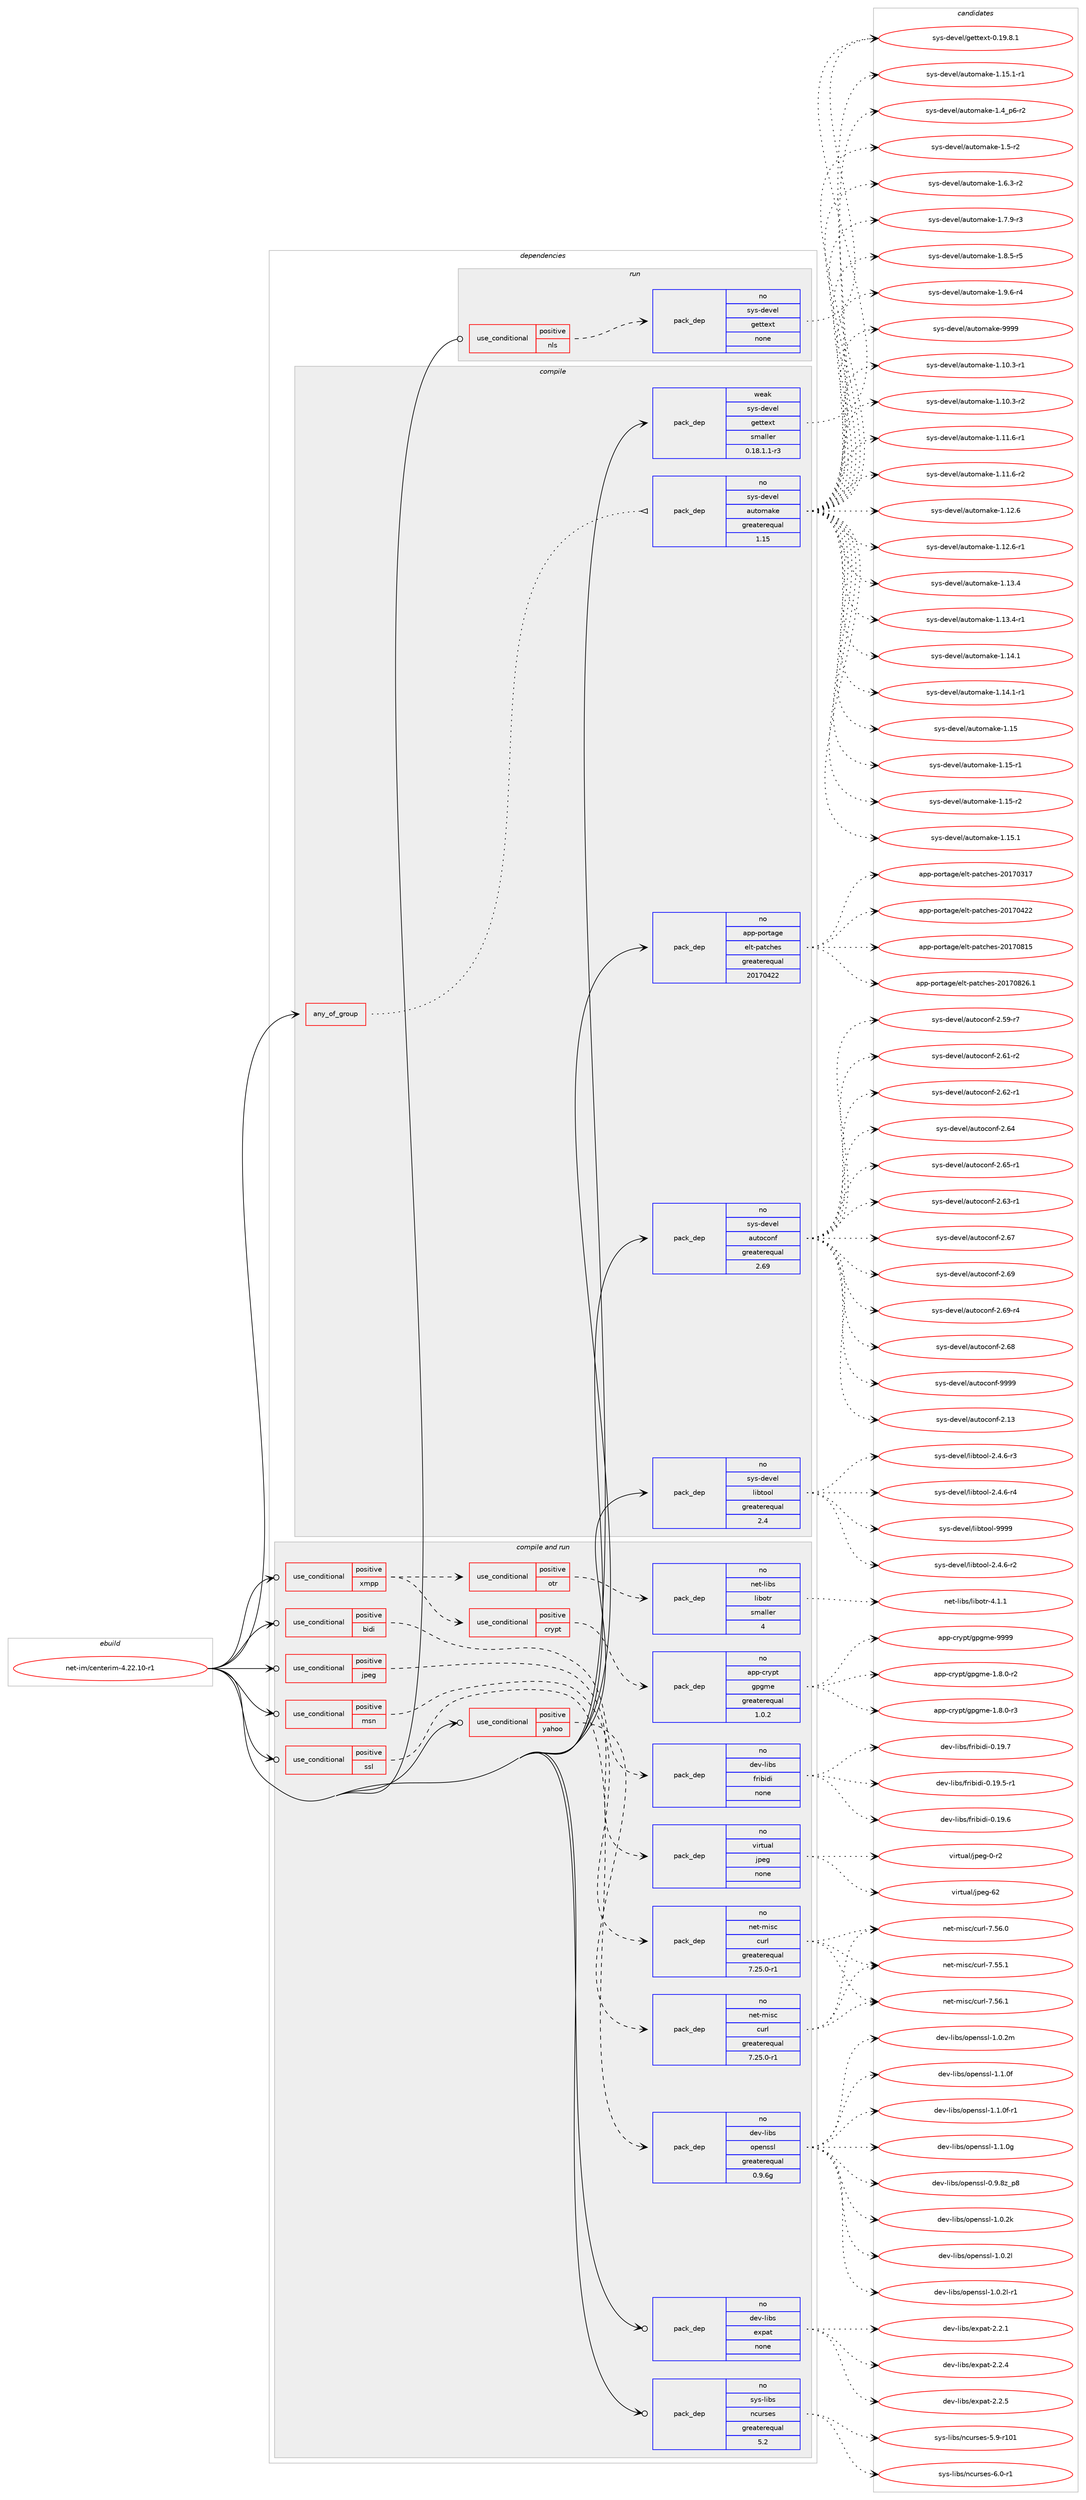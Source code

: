 digraph prolog {

# *************
# Graph options
# *************

newrank=true;
concentrate=true;
compound=true;
graph [rankdir=LR,fontname=Helvetica,fontsize=10,ranksep=1.5];#, ranksep=2.5, nodesep=0.2];
edge  [arrowhead=vee];
node  [fontname=Helvetica,fontsize=10];

# **********
# The ebuild
# **********

subgraph cluster_leftcol {
color=gray;
rank=same;
label=<<i>ebuild</i>>;
id [label="net-im/centerim-4.22.10-r1", color=red, width=4, href="../net-im/centerim-4.22.10-r1.svg"];
}

# ****************
# The dependencies
# ****************

subgraph cluster_midcol {
color=gray;
label=<<i>dependencies</i>>;
subgraph cluster_compile {
fillcolor="#eeeeee";
style=filled;
label=<<i>compile</i>>;
subgraph any6639 {
dependency411624 [label=<<TABLE BORDER="0" CELLBORDER="1" CELLSPACING="0" CELLPADDING="4"><TR><TD CELLPADDING="10">any_of_group</TD></TR></TABLE>>, shape=none, color=red];subgraph pack302916 {
dependency411625 [label=<<TABLE BORDER="0" CELLBORDER="1" CELLSPACING="0" CELLPADDING="4" WIDTH="220"><TR><TD ROWSPAN="6" CELLPADDING="30">pack_dep</TD></TR><TR><TD WIDTH="110">no</TD></TR><TR><TD>sys-devel</TD></TR><TR><TD>automake</TD></TR><TR><TD>greaterequal</TD></TR><TR><TD>1.15</TD></TR></TABLE>>, shape=none, color=blue];
}
dependency411624:e -> dependency411625:w [weight=20,style="dotted",arrowhead="oinv"];
}
id:e -> dependency411624:w [weight=20,style="solid",arrowhead="vee"];
subgraph pack302917 {
dependency411626 [label=<<TABLE BORDER="0" CELLBORDER="1" CELLSPACING="0" CELLPADDING="4" WIDTH="220"><TR><TD ROWSPAN="6" CELLPADDING="30">pack_dep</TD></TR><TR><TD WIDTH="110">no</TD></TR><TR><TD>app-portage</TD></TR><TR><TD>elt-patches</TD></TR><TR><TD>greaterequal</TD></TR><TR><TD>20170422</TD></TR></TABLE>>, shape=none, color=blue];
}
id:e -> dependency411626:w [weight=20,style="solid",arrowhead="vee"];
subgraph pack302918 {
dependency411627 [label=<<TABLE BORDER="0" CELLBORDER="1" CELLSPACING="0" CELLPADDING="4" WIDTH="220"><TR><TD ROWSPAN="6" CELLPADDING="30">pack_dep</TD></TR><TR><TD WIDTH="110">no</TD></TR><TR><TD>sys-devel</TD></TR><TR><TD>autoconf</TD></TR><TR><TD>greaterequal</TD></TR><TR><TD>2.69</TD></TR></TABLE>>, shape=none, color=blue];
}
id:e -> dependency411627:w [weight=20,style="solid",arrowhead="vee"];
subgraph pack302919 {
dependency411628 [label=<<TABLE BORDER="0" CELLBORDER="1" CELLSPACING="0" CELLPADDING="4" WIDTH="220"><TR><TD ROWSPAN="6" CELLPADDING="30">pack_dep</TD></TR><TR><TD WIDTH="110">no</TD></TR><TR><TD>sys-devel</TD></TR><TR><TD>libtool</TD></TR><TR><TD>greaterequal</TD></TR><TR><TD>2.4</TD></TR></TABLE>>, shape=none, color=blue];
}
id:e -> dependency411628:w [weight=20,style="solid",arrowhead="vee"];
subgraph pack302920 {
dependency411629 [label=<<TABLE BORDER="0" CELLBORDER="1" CELLSPACING="0" CELLPADDING="4" WIDTH="220"><TR><TD ROWSPAN="6" CELLPADDING="30">pack_dep</TD></TR><TR><TD WIDTH="110">weak</TD></TR><TR><TD>sys-devel</TD></TR><TR><TD>gettext</TD></TR><TR><TD>smaller</TD></TR><TR><TD>0.18.1.1-r3</TD></TR></TABLE>>, shape=none, color=blue];
}
id:e -> dependency411629:w [weight=20,style="solid",arrowhead="vee"];
}
subgraph cluster_compileandrun {
fillcolor="#eeeeee";
style=filled;
label=<<i>compile and run</i>>;
subgraph cond101881 {
dependency411630 [label=<<TABLE BORDER="0" CELLBORDER="1" CELLSPACING="0" CELLPADDING="4"><TR><TD ROWSPAN="3" CELLPADDING="10">use_conditional</TD></TR><TR><TD>positive</TD></TR><TR><TD>bidi</TD></TR></TABLE>>, shape=none, color=red];
subgraph pack302921 {
dependency411631 [label=<<TABLE BORDER="0" CELLBORDER="1" CELLSPACING="0" CELLPADDING="4" WIDTH="220"><TR><TD ROWSPAN="6" CELLPADDING="30">pack_dep</TD></TR><TR><TD WIDTH="110">no</TD></TR><TR><TD>dev-libs</TD></TR><TR><TD>fribidi</TD></TR><TR><TD>none</TD></TR><TR><TD></TD></TR></TABLE>>, shape=none, color=blue];
}
dependency411630:e -> dependency411631:w [weight=20,style="dashed",arrowhead="vee"];
}
id:e -> dependency411630:w [weight=20,style="solid",arrowhead="odotvee"];
subgraph cond101882 {
dependency411632 [label=<<TABLE BORDER="0" CELLBORDER="1" CELLSPACING="0" CELLPADDING="4"><TR><TD ROWSPAN="3" CELLPADDING="10">use_conditional</TD></TR><TR><TD>positive</TD></TR><TR><TD>jpeg</TD></TR></TABLE>>, shape=none, color=red];
subgraph pack302922 {
dependency411633 [label=<<TABLE BORDER="0" CELLBORDER="1" CELLSPACING="0" CELLPADDING="4" WIDTH="220"><TR><TD ROWSPAN="6" CELLPADDING="30">pack_dep</TD></TR><TR><TD WIDTH="110">no</TD></TR><TR><TD>virtual</TD></TR><TR><TD>jpeg</TD></TR><TR><TD>none</TD></TR><TR><TD></TD></TR></TABLE>>, shape=none, color=blue];
}
dependency411632:e -> dependency411633:w [weight=20,style="dashed",arrowhead="vee"];
}
id:e -> dependency411632:w [weight=20,style="solid",arrowhead="odotvee"];
subgraph cond101883 {
dependency411634 [label=<<TABLE BORDER="0" CELLBORDER="1" CELLSPACING="0" CELLPADDING="4"><TR><TD ROWSPAN="3" CELLPADDING="10">use_conditional</TD></TR><TR><TD>positive</TD></TR><TR><TD>msn</TD></TR></TABLE>>, shape=none, color=red];
subgraph pack302923 {
dependency411635 [label=<<TABLE BORDER="0" CELLBORDER="1" CELLSPACING="0" CELLPADDING="4" WIDTH="220"><TR><TD ROWSPAN="6" CELLPADDING="30">pack_dep</TD></TR><TR><TD WIDTH="110">no</TD></TR><TR><TD>net-misc</TD></TR><TR><TD>curl</TD></TR><TR><TD>greaterequal</TD></TR><TR><TD>7.25.0-r1</TD></TR></TABLE>>, shape=none, color=blue];
}
dependency411634:e -> dependency411635:w [weight=20,style="dashed",arrowhead="vee"];
}
id:e -> dependency411634:w [weight=20,style="solid",arrowhead="odotvee"];
subgraph cond101884 {
dependency411636 [label=<<TABLE BORDER="0" CELLBORDER="1" CELLSPACING="0" CELLPADDING="4"><TR><TD ROWSPAN="3" CELLPADDING="10">use_conditional</TD></TR><TR><TD>positive</TD></TR><TR><TD>ssl</TD></TR></TABLE>>, shape=none, color=red];
subgraph pack302924 {
dependency411637 [label=<<TABLE BORDER="0" CELLBORDER="1" CELLSPACING="0" CELLPADDING="4" WIDTH="220"><TR><TD ROWSPAN="6" CELLPADDING="30">pack_dep</TD></TR><TR><TD WIDTH="110">no</TD></TR><TR><TD>dev-libs</TD></TR><TR><TD>openssl</TD></TR><TR><TD>greaterequal</TD></TR><TR><TD>0.9.6g</TD></TR></TABLE>>, shape=none, color=blue];
}
dependency411636:e -> dependency411637:w [weight=20,style="dashed",arrowhead="vee"];
}
id:e -> dependency411636:w [weight=20,style="solid",arrowhead="odotvee"];
subgraph cond101885 {
dependency411638 [label=<<TABLE BORDER="0" CELLBORDER="1" CELLSPACING="0" CELLPADDING="4"><TR><TD ROWSPAN="3" CELLPADDING="10">use_conditional</TD></TR><TR><TD>positive</TD></TR><TR><TD>xmpp</TD></TR></TABLE>>, shape=none, color=red];
subgraph cond101886 {
dependency411639 [label=<<TABLE BORDER="0" CELLBORDER="1" CELLSPACING="0" CELLPADDING="4"><TR><TD ROWSPAN="3" CELLPADDING="10">use_conditional</TD></TR><TR><TD>positive</TD></TR><TR><TD>otr</TD></TR></TABLE>>, shape=none, color=red];
subgraph pack302925 {
dependency411640 [label=<<TABLE BORDER="0" CELLBORDER="1" CELLSPACING="0" CELLPADDING="4" WIDTH="220"><TR><TD ROWSPAN="6" CELLPADDING="30">pack_dep</TD></TR><TR><TD WIDTH="110">no</TD></TR><TR><TD>net-libs</TD></TR><TR><TD>libotr</TD></TR><TR><TD>smaller</TD></TR><TR><TD>4</TD></TR></TABLE>>, shape=none, color=blue];
}
dependency411639:e -> dependency411640:w [weight=20,style="dashed",arrowhead="vee"];
}
dependency411638:e -> dependency411639:w [weight=20,style="dashed",arrowhead="vee"];
subgraph cond101887 {
dependency411641 [label=<<TABLE BORDER="0" CELLBORDER="1" CELLSPACING="0" CELLPADDING="4"><TR><TD ROWSPAN="3" CELLPADDING="10">use_conditional</TD></TR><TR><TD>positive</TD></TR><TR><TD>crypt</TD></TR></TABLE>>, shape=none, color=red];
subgraph pack302926 {
dependency411642 [label=<<TABLE BORDER="0" CELLBORDER="1" CELLSPACING="0" CELLPADDING="4" WIDTH="220"><TR><TD ROWSPAN="6" CELLPADDING="30">pack_dep</TD></TR><TR><TD WIDTH="110">no</TD></TR><TR><TD>app-crypt</TD></TR><TR><TD>gpgme</TD></TR><TR><TD>greaterequal</TD></TR><TR><TD>1.0.2</TD></TR></TABLE>>, shape=none, color=blue];
}
dependency411641:e -> dependency411642:w [weight=20,style="dashed",arrowhead="vee"];
}
dependency411638:e -> dependency411641:w [weight=20,style="dashed",arrowhead="vee"];
}
id:e -> dependency411638:w [weight=20,style="solid",arrowhead="odotvee"];
subgraph cond101888 {
dependency411643 [label=<<TABLE BORDER="0" CELLBORDER="1" CELLSPACING="0" CELLPADDING="4"><TR><TD ROWSPAN="3" CELLPADDING="10">use_conditional</TD></TR><TR><TD>positive</TD></TR><TR><TD>yahoo</TD></TR></TABLE>>, shape=none, color=red];
subgraph pack302927 {
dependency411644 [label=<<TABLE BORDER="0" CELLBORDER="1" CELLSPACING="0" CELLPADDING="4" WIDTH="220"><TR><TD ROWSPAN="6" CELLPADDING="30">pack_dep</TD></TR><TR><TD WIDTH="110">no</TD></TR><TR><TD>net-misc</TD></TR><TR><TD>curl</TD></TR><TR><TD>greaterequal</TD></TR><TR><TD>7.25.0-r1</TD></TR></TABLE>>, shape=none, color=blue];
}
dependency411643:e -> dependency411644:w [weight=20,style="dashed",arrowhead="vee"];
}
id:e -> dependency411643:w [weight=20,style="solid",arrowhead="odotvee"];
subgraph pack302928 {
dependency411645 [label=<<TABLE BORDER="0" CELLBORDER="1" CELLSPACING="0" CELLPADDING="4" WIDTH="220"><TR><TD ROWSPAN="6" CELLPADDING="30">pack_dep</TD></TR><TR><TD WIDTH="110">no</TD></TR><TR><TD>dev-libs</TD></TR><TR><TD>expat</TD></TR><TR><TD>none</TD></TR><TR><TD></TD></TR></TABLE>>, shape=none, color=blue];
}
id:e -> dependency411645:w [weight=20,style="solid",arrowhead="odotvee"];
subgraph pack302929 {
dependency411646 [label=<<TABLE BORDER="0" CELLBORDER="1" CELLSPACING="0" CELLPADDING="4" WIDTH="220"><TR><TD ROWSPAN="6" CELLPADDING="30">pack_dep</TD></TR><TR><TD WIDTH="110">no</TD></TR><TR><TD>sys-libs</TD></TR><TR><TD>ncurses</TD></TR><TR><TD>greaterequal</TD></TR><TR><TD>5.2</TD></TR></TABLE>>, shape=none, color=blue];
}
id:e -> dependency411646:w [weight=20,style="solid",arrowhead="odotvee"];
}
subgraph cluster_run {
fillcolor="#eeeeee";
style=filled;
label=<<i>run</i>>;
subgraph cond101889 {
dependency411647 [label=<<TABLE BORDER="0" CELLBORDER="1" CELLSPACING="0" CELLPADDING="4"><TR><TD ROWSPAN="3" CELLPADDING="10">use_conditional</TD></TR><TR><TD>positive</TD></TR><TR><TD>nls</TD></TR></TABLE>>, shape=none, color=red];
subgraph pack302930 {
dependency411648 [label=<<TABLE BORDER="0" CELLBORDER="1" CELLSPACING="0" CELLPADDING="4" WIDTH="220"><TR><TD ROWSPAN="6" CELLPADDING="30">pack_dep</TD></TR><TR><TD WIDTH="110">no</TD></TR><TR><TD>sys-devel</TD></TR><TR><TD>gettext</TD></TR><TR><TD>none</TD></TR><TR><TD></TD></TR></TABLE>>, shape=none, color=blue];
}
dependency411647:e -> dependency411648:w [weight=20,style="dashed",arrowhead="vee"];
}
id:e -> dependency411647:w [weight=20,style="solid",arrowhead="odot"];
}
}

# **************
# The candidates
# **************

subgraph cluster_choices {
rank=same;
color=gray;
label=<<i>candidates</i>>;

subgraph choice302916 {
color=black;
nodesep=1;
choice11512111545100101118101108479711711611110997107101454946494846514511449 [label="sys-devel/automake-1.10.3-r1", color=red, width=4,href="../sys-devel/automake-1.10.3-r1.svg"];
choice11512111545100101118101108479711711611110997107101454946494846514511450 [label="sys-devel/automake-1.10.3-r2", color=red, width=4,href="../sys-devel/automake-1.10.3-r2.svg"];
choice11512111545100101118101108479711711611110997107101454946494946544511449 [label="sys-devel/automake-1.11.6-r1", color=red, width=4,href="../sys-devel/automake-1.11.6-r1.svg"];
choice11512111545100101118101108479711711611110997107101454946494946544511450 [label="sys-devel/automake-1.11.6-r2", color=red, width=4,href="../sys-devel/automake-1.11.6-r2.svg"];
choice1151211154510010111810110847971171161111099710710145494649504654 [label="sys-devel/automake-1.12.6", color=red, width=4,href="../sys-devel/automake-1.12.6.svg"];
choice11512111545100101118101108479711711611110997107101454946495046544511449 [label="sys-devel/automake-1.12.6-r1", color=red, width=4,href="../sys-devel/automake-1.12.6-r1.svg"];
choice1151211154510010111810110847971171161111099710710145494649514652 [label="sys-devel/automake-1.13.4", color=red, width=4,href="../sys-devel/automake-1.13.4.svg"];
choice11512111545100101118101108479711711611110997107101454946495146524511449 [label="sys-devel/automake-1.13.4-r1", color=red, width=4,href="../sys-devel/automake-1.13.4-r1.svg"];
choice1151211154510010111810110847971171161111099710710145494649524649 [label="sys-devel/automake-1.14.1", color=red, width=4,href="../sys-devel/automake-1.14.1.svg"];
choice11512111545100101118101108479711711611110997107101454946495246494511449 [label="sys-devel/automake-1.14.1-r1", color=red, width=4,href="../sys-devel/automake-1.14.1-r1.svg"];
choice115121115451001011181011084797117116111109971071014549464953 [label="sys-devel/automake-1.15", color=red, width=4,href="../sys-devel/automake-1.15.svg"];
choice1151211154510010111810110847971171161111099710710145494649534511449 [label="sys-devel/automake-1.15-r1", color=red, width=4,href="../sys-devel/automake-1.15-r1.svg"];
choice1151211154510010111810110847971171161111099710710145494649534511450 [label="sys-devel/automake-1.15-r2", color=red, width=4,href="../sys-devel/automake-1.15-r2.svg"];
choice1151211154510010111810110847971171161111099710710145494649534649 [label="sys-devel/automake-1.15.1", color=red, width=4,href="../sys-devel/automake-1.15.1.svg"];
choice11512111545100101118101108479711711611110997107101454946495346494511449 [label="sys-devel/automake-1.15.1-r1", color=red, width=4,href="../sys-devel/automake-1.15.1-r1.svg"];
choice115121115451001011181011084797117116111109971071014549465295112544511450 [label="sys-devel/automake-1.4_p6-r2", color=red, width=4,href="../sys-devel/automake-1.4_p6-r2.svg"];
choice11512111545100101118101108479711711611110997107101454946534511450 [label="sys-devel/automake-1.5-r2", color=red, width=4,href="../sys-devel/automake-1.5-r2.svg"];
choice115121115451001011181011084797117116111109971071014549465446514511450 [label="sys-devel/automake-1.6.3-r2", color=red, width=4,href="../sys-devel/automake-1.6.3-r2.svg"];
choice115121115451001011181011084797117116111109971071014549465546574511451 [label="sys-devel/automake-1.7.9-r3", color=red, width=4,href="../sys-devel/automake-1.7.9-r3.svg"];
choice115121115451001011181011084797117116111109971071014549465646534511453 [label="sys-devel/automake-1.8.5-r5", color=red, width=4,href="../sys-devel/automake-1.8.5-r5.svg"];
choice115121115451001011181011084797117116111109971071014549465746544511452 [label="sys-devel/automake-1.9.6-r4", color=red, width=4,href="../sys-devel/automake-1.9.6-r4.svg"];
choice115121115451001011181011084797117116111109971071014557575757 [label="sys-devel/automake-9999", color=red, width=4,href="../sys-devel/automake-9999.svg"];
dependency411625:e -> choice11512111545100101118101108479711711611110997107101454946494846514511449:w [style=dotted,weight="100"];
dependency411625:e -> choice11512111545100101118101108479711711611110997107101454946494846514511450:w [style=dotted,weight="100"];
dependency411625:e -> choice11512111545100101118101108479711711611110997107101454946494946544511449:w [style=dotted,weight="100"];
dependency411625:e -> choice11512111545100101118101108479711711611110997107101454946494946544511450:w [style=dotted,weight="100"];
dependency411625:e -> choice1151211154510010111810110847971171161111099710710145494649504654:w [style=dotted,weight="100"];
dependency411625:e -> choice11512111545100101118101108479711711611110997107101454946495046544511449:w [style=dotted,weight="100"];
dependency411625:e -> choice1151211154510010111810110847971171161111099710710145494649514652:w [style=dotted,weight="100"];
dependency411625:e -> choice11512111545100101118101108479711711611110997107101454946495146524511449:w [style=dotted,weight="100"];
dependency411625:e -> choice1151211154510010111810110847971171161111099710710145494649524649:w [style=dotted,weight="100"];
dependency411625:e -> choice11512111545100101118101108479711711611110997107101454946495246494511449:w [style=dotted,weight="100"];
dependency411625:e -> choice115121115451001011181011084797117116111109971071014549464953:w [style=dotted,weight="100"];
dependency411625:e -> choice1151211154510010111810110847971171161111099710710145494649534511449:w [style=dotted,weight="100"];
dependency411625:e -> choice1151211154510010111810110847971171161111099710710145494649534511450:w [style=dotted,weight="100"];
dependency411625:e -> choice1151211154510010111810110847971171161111099710710145494649534649:w [style=dotted,weight="100"];
dependency411625:e -> choice11512111545100101118101108479711711611110997107101454946495346494511449:w [style=dotted,weight="100"];
dependency411625:e -> choice115121115451001011181011084797117116111109971071014549465295112544511450:w [style=dotted,weight="100"];
dependency411625:e -> choice11512111545100101118101108479711711611110997107101454946534511450:w [style=dotted,weight="100"];
dependency411625:e -> choice115121115451001011181011084797117116111109971071014549465446514511450:w [style=dotted,weight="100"];
dependency411625:e -> choice115121115451001011181011084797117116111109971071014549465546574511451:w [style=dotted,weight="100"];
dependency411625:e -> choice115121115451001011181011084797117116111109971071014549465646534511453:w [style=dotted,weight="100"];
dependency411625:e -> choice115121115451001011181011084797117116111109971071014549465746544511452:w [style=dotted,weight="100"];
dependency411625:e -> choice115121115451001011181011084797117116111109971071014557575757:w [style=dotted,weight="100"];
}
subgraph choice302917 {
color=black;
nodesep=1;
choice97112112451121111141169710310147101108116451129711699104101115455048495548514955 [label="app-portage/elt-patches-20170317", color=red, width=4,href="../app-portage/elt-patches-20170317.svg"];
choice97112112451121111141169710310147101108116451129711699104101115455048495548525050 [label="app-portage/elt-patches-20170422", color=red, width=4,href="../app-portage/elt-patches-20170422.svg"];
choice97112112451121111141169710310147101108116451129711699104101115455048495548564953 [label="app-portage/elt-patches-20170815", color=red, width=4,href="../app-portage/elt-patches-20170815.svg"];
choice971121124511211111411697103101471011081164511297116991041011154550484955485650544649 [label="app-portage/elt-patches-20170826.1", color=red, width=4,href="../app-portage/elt-patches-20170826.1.svg"];
dependency411626:e -> choice97112112451121111141169710310147101108116451129711699104101115455048495548514955:w [style=dotted,weight="100"];
dependency411626:e -> choice97112112451121111141169710310147101108116451129711699104101115455048495548525050:w [style=dotted,weight="100"];
dependency411626:e -> choice97112112451121111141169710310147101108116451129711699104101115455048495548564953:w [style=dotted,weight="100"];
dependency411626:e -> choice971121124511211111411697103101471011081164511297116991041011154550484955485650544649:w [style=dotted,weight="100"];
}
subgraph choice302918 {
color=black;
nodesep=1;
choice115121115451001011181011084797117116111991111101024550464951 [label="sys-devel/autoconf-2.13", color=red, width=4,href="../sys-devel/autoconf-2.13.svg"];
choice1151211154510010111810110847971171161119911111010245504653574511455 [label="sys-devel/autoconf-2.59-r7", color=red, width=4,href="../sys-devel/autoconf-2.59-r7.svg"];
choice1151211154510010111810110847971171161119911111010245504654494511450 [label="sys-devel/autoconf-2.61-r2", color=red, width=4,href="../sys-devel/autoconf-2.61-r2.svg"];
choice1151211154510010111810110847971171161119911111010245504654504511449 [label="sys-devel/autoconf-2.62-r1", color=red, width=4,href="../sys-devel/autoconf-2.62-r1.svg"];
choice1151211154510010111810110847971171161119911111010245504654514511449 [label="sys-devel/autoconf-2.63-r1", color=red, width=4,href="../sys-devel/autoconf-2.63-r1.svg"];
choice115121115451001011181011084797117116111991111101024550465452 [label="sys-devel/autoconf-2.64", color=red, width=4,href="../sys-devel/autoconf-2.64.svg"];
choice1151211154510010111810110847971171161119911111010245504654534511449 [label="sys-devel/autoconf-2.65-r1", color=red, width=4,href="../sys-devel/autoconf-2.65-r1.svg"];
choice115121115451001011181011084797117116111991111101024550465455 [label="sys-devel/autoconf-2.67", color=red, width=4,href="../sys-devel/autoconf-2.67.svg"];
choice115121115451001011181011084797117116111991111101024550465456 [label="sys-devel/autoconf-2.68", color=red, width=4,href="../sys-devel/autoconf-2.68.svg"];
choice115121115451001011181011084797117116111991111101024550465457 [label="sys-devel/autoconf-2.69", color=red, width=4,href="../sys-devel/autoconf-2.69.svg"];
choice1151211154510010111810110847971171161119911111010245504654574511452 [label="sys-devel/autoconf-2.69-r4", color=red, width=4,href="../sys-devel/autoconf-2.69-r4.svg"];
choice115121115451001011181011084797117116111991111101024557575757 [label="sys-devel/autoconf-9999", color=red, width=4,href="../sys-devel/autoconf-9999.svg"];
dependency411627:e -> choice115121115451001011181011084797117116111991111101024550464951:w [style=dotted,weight="100"];
dependency411627:e -> choice1151211154510010111810110847971171161119911111010245504653574511455:w [style=dotted,weight="100"];
dependency411627:e -> choice1151211154510010111810110847971171161119911111010245504654494511450:w [style=dotted,weight="100"];
dependency411627:e -> choice1151211154510010111810110847971171161119911111010245504654504511449:w [style=dotted,weight="100"];
dependency411627:e -> choice1151211154510010111810110847971171161119911111010245504654514511449:w [style=dotted,weight="100"];
dependency411627:e -> choice115121115451001011181011084797117116111991111101024550465452:w [style=dotted,weight="100"];
dependency411627:e -> choice1151211154510010111810110847971171161119911111010245504654534511449:w [style=dotted,weight="100"];
dependency411627:e -> choice115121115451001011181011084797117116111991111101024550465455:w [style=dotted,weight="100"];
dependency411627:e -> choice115121115451001011181011084797117116111991111101024550465456:w [style=dotted,weight="100"];
dependency411627:e -> choice115121115451001011181011084797117116111991111101024550465457:w [style=dotted,weight="100"];
dependency411627:e -> choice1151211154510010111810110847971171161119911111010245504654574511452:w [style=dotted,weight="100"];
dependency411627:e -> choice115121115451001011181011084797117116111991111101024557575757:w [style=dotted,weight="100"];
}
subgraph choice302919 {
color=black;
nodesep=1;
choice1151211154510010111810110847108105981161111111084550465246544511450 [label="sys-devel/libtool-2.4.6-r2", color=red, width=4,href="../sys-devel/libtool-2.4.6-r2.svg"];
choice1151211154510010111810110847108105981161111111084550465246544511451 [label="sys-devel/libtool-2.4.6-r3", color=red, width=4,href="../sys-devel/libtool-2.4.6-r3.svg"];
choice1151211154510010111810110847108105981161111111084550465246544511452 [label="sys-devel/libtool-2.4.6-r4", color=red, width=4,href="../sys-devel/libtool-2.4.6-r4.svg"];
choice1151211154510010111810110847108105981161111111084557575757 [label="sys-devel/libtool-9999", color=red, width=4,href="../sys-devel/libtool-9999.svg"];
dependency411628:e -> choice1151211154510010111810110847108105981161111111084550465246544511450:w [style=dotted,weight="100"];
dependency411628:e -> choice1151211154510010111810110847108105981161111111084550465246544511451:w [style=dotted,weight="100"];
dependency411628:e -> choice1151211154510010111810110847108105981161111111084550465246544511452:w [style=dotted,weight="100"];
dependency411628:e -> choice1151211154510010111810110847108105981161111111084557575757:w [style=dotted,weight="100"];
}
subgraph choice302920 {
color=black;
nodesep=1;
choice1151211154510010111810110847103101116116101120116454846495746564649 [label="sys-devel/gettext-0.19.8.1", color=red, width=4,href="../sys-devel/gettext-0.19.8.1.svg"];
dependency411629:e -> choice1151211154510010111810110847103101116116101120116454846495746564649:w [style=dotted,weight="100"];
}
subgraph choice302921 {
color=black;
nodesep=1;
choice10010111845108105981154710211410598105100105454846495746534511449 [label="dev-libs/fribidi-0.19.5-r1", color=red, width=4,href="../dev-libs/fribidi-0.19.5-r1.svg"];
choice1001011184510810598115471021141059810510010545484649574654 [label="dev-libs/fribidi-0.19.6", color=red, width=4,href="../dev-libs/fribidi-0.19.6.svg"];
choice1001011184510810598115471021141059810510010545484649574655 [label="dev-libs/fribidi-0.19.7", color=red, width=4,href="../dev-libs/fribidi-0.19.7.svg"];
dependency411631:e -> choice10010111845108105981154710211410598105100105454846495746534511449:w [style=dotted,weight="100"];
dependency411631:e -> choice1001011184510810598115471021141059810510010545484649574654:w [style=dotted,weight="100"];
dependency411631:e -> choice1001011184510810598115471021141059810510010545484649574655:w [style=dotted,weight="100"];
}
subgraph choice302922 {
color=black;
nodesep=1;
choice118105114116117971084710611210110345484511450 [label="virtual/jpeg-0-r2", color=red, width=4,href="../virtual/jpeg-0-r2.svg"];
choice1181051141161179710847106112101103455450 [label="virtual/jpeg-62", color=red, width=4,href="../virtual/jpeg-62.svg"];
dependency411633:e -> choice118105114116117971084710611210110345484511450:w [style=dotted,weight="100"];
dependency411633:e -> choice1181051141161179710847106112101103455450:w [style=dotted,weight="100"];
}
subgraph choice302923 {
color=black;
nodesep=1;
choice1101011164510910511599479911711410845554653534649 [label="net-misc/curl-7.55.1", color=red, width=4,href="../net-misc/curl-7.55.1.svg"];
choice1101011164510910511599479911711410845554653544648 [label="net-misc/curl-7.56.0", color=red, width=4,href="../net-misc/curl-7.56.0.svg"];
choice1101011164510910511599479911711410845554653544649 [label="net-misc/curl-7.56.1", color=red, width=4,href="../net-misc/curl-7.56.1.svg"];
dependency411635:e -> choice1101011164510910511599479911711410845554653534649:w [style=dotted,weight="100"];
dependency411635:e -> choice1101011164510910511599479911711410845554653544648:w [style=dotted,weight="100"];
dependency411635:e -> choice1101011164510910511599479911711410845554653544649:w [style=dotted,weight="100"];
}
subgraph choice302924 {
color=black;
nodesep=1;
choice1001011184510810598115471111121011101151151084548465746561229511256 [label="dev-libs/openssl-0.9.8z_p8", color=red, width=4,href="../dev-libs/openssl-0.9.8z_p8.svg"];
choice100101118451081059811547111112101110115115108454946484650107 [label="dev-libs/openssl-1.0.2k", color=red, width=4,href="../dev-libs/openssl-1.0.2k.svg"];
choice100101118451081059811547111112101110115115108454946484650108 [label="dev-libs/openssl-1.0.2l", color=red, width=4,href="../dev-libs/openssl-1.0.2l.svg"];
choice1001011184510810598115471111121011101151151084549464846501084511449 [label="dev-libs/openssl-1.0.2l-r1", color=red, width=4,href="../dev-libs/openssl-1.0.2l-r1.svg"];
choice100101118451081059811547111112101110115115108454946484650109 [label="dev-libs/openssl-1.0.2m", color=red, width=4,href="../dev-libs/openssl-1.0.2m.svg"];
choice100101118451081059811547111112101110115115108454946494648102 [label="dev-libs/openssl-1.1.0f", color=red, width=4,href="../dev-libs/openssl-1.1.0f.svg"];
choice1001011184510810598115471111121011101151151084549464946481024511449 [label="dev-libs/openssl-1.1.0f-r1", color=red, width=4,href="../dev-libs/openssl-1.1.0f-r1.svg"];
choice100101118451081059811547111112101110115115108454946494648103 [label="dev-libs/openssl-1.1.0g", color=red, width=4,href="../dev-libs/openssl-1.1.0g.svg"];
dependency411637:e -> choice1001011184510810598115471111121011101151151084548465746561229511256:w [style=dotted,weight="100"];
dependency411637:e -> choice100101118451081059811547111112101110115115108454946484650107:w [style=dotted,weight="100"];
dependency411637:e -> choice100101118451081059811547111112101110115115108454946484650108:w [style=dotted,weight="100"];
dependency411637:e -> choice1001011184510810598115471111121011101151151084549464846501084511449:w [style=dotted,weight="100"];
dependency411637:e -> choice100101118451081059811547111112101110115115108454946484650109:w [style=dotted,weight="100"];
dependency411637:e -> choice100101118451081059811547111112101110115115108454946494648102:w [style=dotted,weight="100"];
dependency411637:e -> choice1001011184510810598115471111121011101151151084549464946481024511449:w [style=dotted,weight="100"];
dependency411637:e -> choice100101118451081059811547111112101110115115108454946494648103:w [style=dotted,weight="100"];
}
subgraph choice302925 {
color=black;
nodesep=1;
choice11010111645108105981154710810598111116114455246494649 [label="net-libs/libotr-4.1.1", color=red, width=4,href="../net-libs/libotr-4.1.1.svg"];
dependency411640:e -> choice11010111645108105981154710810598111116114455246494649:w [style=dotted,weight="100"];
}
subgraph choice302926 {
color=black;
nodesep=1;
choice971121124599114121112116471031121031091014549465646484511450 [label="app-crypt/gpgme-1.8.0-r2", color=red, width=4,href="../app-crypt/gpgme-1.8.0-r2.svg"];
choice971121124599114121112116471031121031091014549465646484511451 [label="app-crypt/gpgme-1.8.0-r3", color=red, width=4,href="../app-crypt/gpgme-1.8.0-r3.svg"];
choice971121124599114121112116471031121031091014557575757 [label="app-crypt/gpgme-9999", color=red, width=4,href="../app-crypt/gpgme-9999.svg"];
dependency411642:e -> choice971121124599114121112116471031121031091014549465646484511450:w [style=dotted,weight="100"];
dependency411642:e -> choice971121124599114121112116471031121031091014549465646484511451:w [style=dotted,weight="100"];
dependency411642:e -> choice971121124599114121112116471031121031091014557575757:w [style=dotted,weight="100"];
}
subgraph choice302927 {
color=black;
nodesep=1;
choice1101011164510910511599479911711410845554653534649 [label="net-misc/curl-7.55.1", color=red, width=4,href="../net-misc/curl-7.55.1.svg"];
choice1101011164510910511599479911711410845554653544648 [label="net-misc/curl-7.56.0", color=red, width=4,href="../net-misc/curl-7.56.0.svg"];
choice1101011164510910511599479911711410845554653544649 [label="net-misc/curl-7.56.1", color=red, width=4,href="../net-misc/curl-7.56.1.svg"];
dependency411644:e -> choice1101011164510910511599479911711410845554653534649:w [style=dotted,weight="100"];
dependency411644:e -> choice1101011164510910511599479911711410845554653544648:w [style=dotted,weight="100"];
dependency411644:e -> choice1101011164510910511599479911711410845554653544649:w [style=dotted,weight="100"];
}
subgraph choice302928 {
color=black;
nodesep=1;
choice10010111845108105981154710112011297116455046504649 [label="dev-libs/expat-2.2.1", color=red, width=4,href="../dev-libs/expat-2.2.1.svg"];
choice10010111845108105981154710112011297116455046504652 [label="dev-libs/expat-2.2.4", color=red, width=4,href="../dev-libs/expat-2.2.4.svg"];
choice10010111845108105981154710112011297116455046504653 [label="dev-libs/expat-2.2.5", color=red, width=4,href="../dev-libs/expat-2.2.5.svg"];
dependency411645:e -> choice10010111845108105981154710112011297116455046504649:w [style=dotted,weight="100"];
dependency411645:e -> choice10010111845108105981154710112011297116455046504652:w [style=dotted,weight="100"];
dependency411645:e -> choice10010111845108105981154710112011297116455046504653:w [style=dotted,weight="100"];
}
subgraph choice302929 {
color=black;
nodesep=1;
choice115121115451081059811547110991171141151011154553465745114494849 [label="sys-libs/ncurses-5.9-r101", color=red, width=4,href="../sys-libs/ncurses-5.9-r101.svg"];
choice11512111545108105981154711099117114115101115455446484511449 [label="sys-libs/ncurses-6.0-r1", color=red, width=4,href="../sys-libs/ncurses-6.0-r1.svg"];
dependency411646:e -> choice115121115451081059811547110991171141151011154553465745114494849:w [style=dotted,weight="100"];
dependency411646:e -> choice11512111545108105981154711099117114115101115455446484511449:w [style=dotted,weight="100"];
}
subgraph choice302930 {
color=black;
nodesep=1;
choice1151211154510010111810110847103101116116101120116454846495746564649 [label="sys-devel/gettext-0.19.8.1", color=red, width=4,href="../sys-devel/gettext-0.19.8.1.svg"];
dependency411648:e -> choice1151211154510010111810110847103101116116101120116454846495746564649:w [style=dotted,weight="100"];
}
}

}
